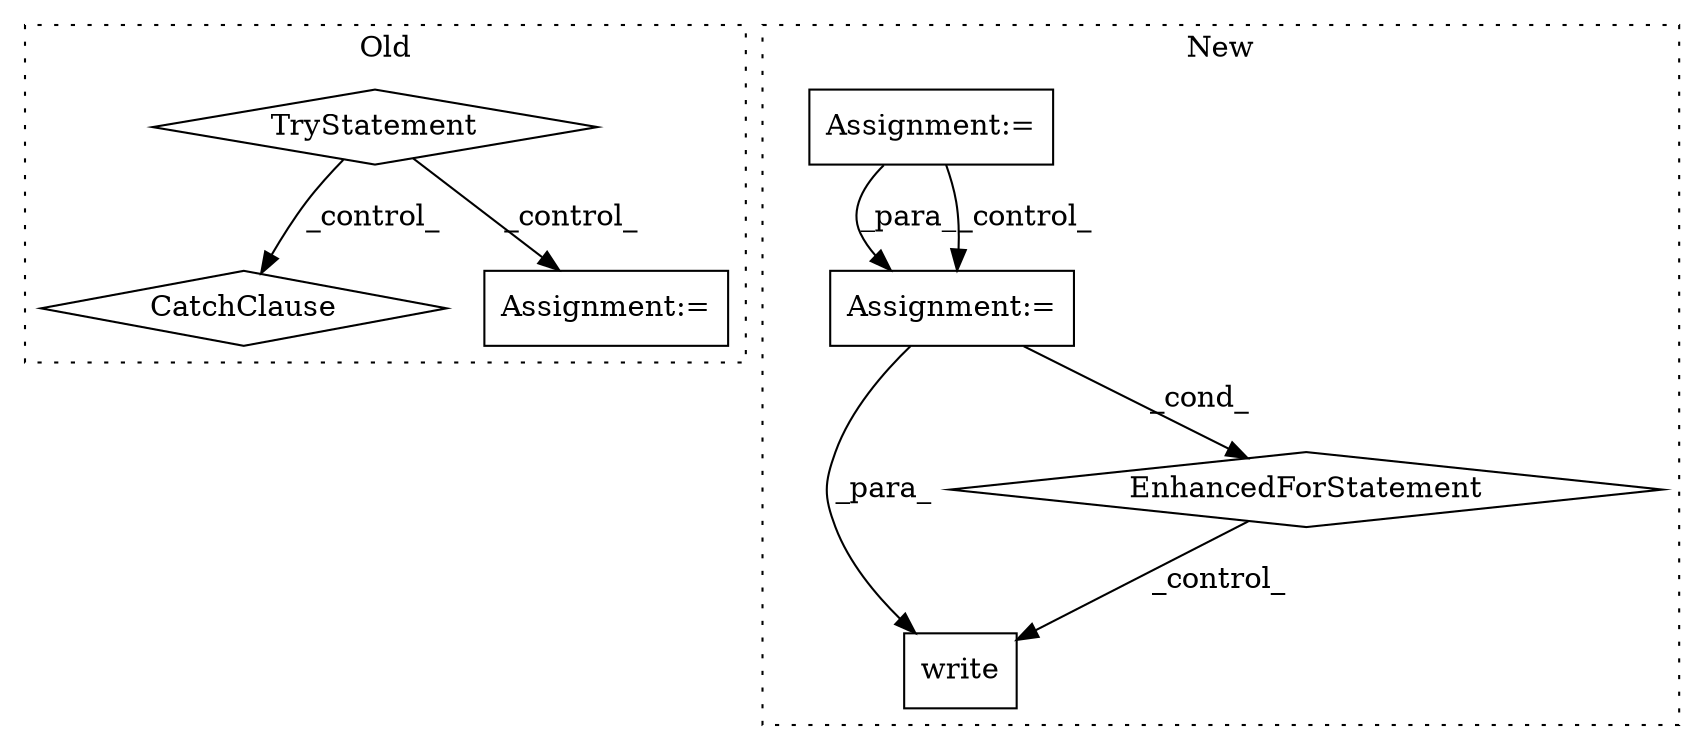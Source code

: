 digraph G {
subgraph cluster0 {
1 [label="TryStatement" a="54" s="2144" l="4" shape="diamond"];
3 [label="CatchClause" a="12" s="2501,2559" l="13,2" shape="diamond"];
4 [label="Assignment:=" a="7" s="2186" l="2" shape="box"];
label = "Old";
style="dotted";
}
subgraph cluster1 {
2 [label="write" a="32" s="2252,2285" l="6,1" shape="box"];
5 [label="Assignment:=" a="7" s="1910,1977" l="53,2" shape="box"];
6 [label="Assignment:=" a="7" s="2088" l="1" shape="box"];
7 [label="EnhancedForStatement" a="70" s="2135,2228" l="57,2" shape="diamond"];
label = "New";
style="dotted";
}
1 -> 3 [label="_control_"];
1 -> 4 [label="_control_"];
5 -> 6 [label="_para_"];
5 -> 6 [label="_control_"];
6 -> 7 [label="_cond_"];
6 -> 2 [label="_para_"];
7 -> 2 [label="_control_"];
}